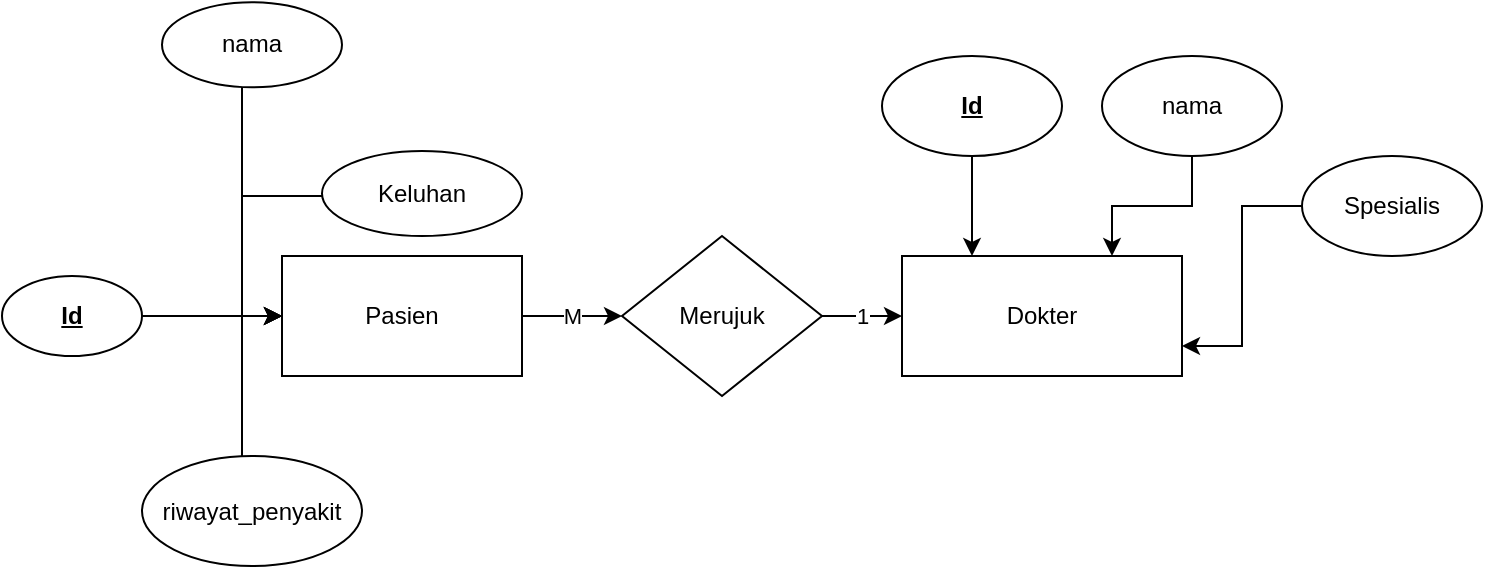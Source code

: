<mxfile version="21.3.0" type="github">
  <diagram name="Page-1" id="h9cwteNbJeslvdOwZr01">
    <mxGraphModel dx="1978" dy="524" grid="1" gridSize="10" guides="1" tooltips="1" connect="1" arrows="1" fold="1" page="1" pageScale="1" pageWidth="1100" pageHeight="850" math="0" shadow="0">
      <root>
        <mxCell id="0" />
        <mxCell id="1" parent="0" />
        <mxCell id="twaASzxL84qh_dyZkaeT-20" value="M" style="edgeStyle=orthogonalEdgeStyle;rounded=0;orthogonalLoop=1;jettySize=auto;html=1;entryX=0;entryY=0.5;entryDx=0;entryDy=0;" edge="1" parent="1" source="twaASzxL84qh_dyZkaeT-1" target="twaASzxL84qh_dyZkaeT-5">
          <mxGeometry relative="1" as="geometry">
            <mxPoint as="offset" />
          </mxGeometry>
        </mxCell>
        <mxCell id="twaASzxL84qh_dyZkaeT-1" value="Pasien" style="rounded=0;whiteSpace=wrap;html=1;" vertex="1" parent="1">
          <mxGeometry x="110" y="290" width="120" height="60" as="geometry" />
        </mxCell>
        <mxCell id="twaASzxL84qh_dyZkaeT-12" style="edgeStyle=orthogonalEdgeStyle;rounded=0;orthogonalLoop=1;jettySize=auto;html=1;entryX=0;entryY=0.5;entryDx=0;entryDy=0;" edge="1" parent="1" source="twaASzxL84qh_dyZkaeT-2" target="twaASzxL84qh_dyZkaeT-1">
          <mxGeometry relative="1" as="geometry">
            <Array as="points">
              <mxPoint x="80" y="320" />
              <mxPoint x="80" y="320" />
            </Array>
          </mxGeometry>
        </mxCell>
        <mxCell id="twaASzxL84qh_dyZkaeT-2" value="&lt;b&gt;&lt;u&gt;Id&lt;/u&gt;&lt;/b&gt;" style="ellipse;whiteSpace=wrap;html=1;" vertex="1" parent="1">
          <mxGeometry x="-30" y="300" width="70" height="40" as="geometry" />
        </mxCell>
        <mxCell id="twaASzxL84qh_dyZkaeT-11" style="edgeStyle=orthogonalEdgeStyle;rounded=0;orthogonalLoop=1;jettySize=auto;html=1;entryX=0;entryY=0.5;entryDx=0;entryDy=0;" edge="1" parent="1" source="twaASzxL84qh_dyZkaeT-3" target="twaASzxL84qh_dyZkaeT-1">
          <mxGeometry relative="1" as="geometry">
            <Array as="points">
              <mxPoint x="90" y="320" />
            </Array>
          </mxGeometry>
        </mxCell>
        <mxCell id="twaASzxL84qh_dyZkaeT-3" value="nama" style="ellipse;whiteSpace=wrap;html=1;" vertex="1" parent="1">
          <mxGeometry x="50" y="163.12" width="90" height="42.5" as="geometry" />
        </mxCell>
        <mxCell id="twaASzxL84qh_dyZkaeT-13" style="edgeStyle=orthogonalEdgeStyle;rounded=0;orthogonalLoop=1;jettySize=auto;html=1;entryX=0;entryY=0.5;entryDx=0;entryDy=0;" edge="1" parent="1" source="twaASzxL84qh_dyZkaeT-4" target="twaASzxL84qh_dyZkaeT-1">
          <mxGeometry relative="1" as="geometry">
            <Array as="points">
              <mxPoint x="90" y="320" />
            </Array>
          </mxGeometry>
        </mxCell>
        <mxCell id="twaASzxL84qh_dyZkaeT-4" value="riwayat_penyakit" style="ellipse;whiteSpace=wrap;html=1;" vertex="1" parent="1">
          <mxGeometry x="40" y="390" width="110" height="55" as="geometry" />
        </mxCell>
        <mxCell id="twaASzxL84qh_dyZkaeT-21" value="1" style="edgeStyle=orthogonalEdgeStyle;rounded=0;orthogonalLoop=1;jettySize=auto;html=1;entryX=0;entryY=0.5;entryDx=0;entryDy=0;" edge="1" parent="1" source="twaASzxL84qh_dyZkaeT-5" target="twaASzxL84qh_dyZkaeT-6">
          <mxGeometry relative="1" as="geometry" />
        </mxCell>
        <mxCell id="twaASzxL84qh_dyZkaeT-5" value="Merujuk" style="rhombus;whiteSpace=wrap;html=1;" vertex="1" parent="1">
          <mxGeometry x="280" y="280" width="100" height="80" as="geometry" />
        </mxCell>
        <mxCell id="twaASzxL84qh_dyZkaeT-6" value="Dokter" style="rounded=0;whiteSpace=wrap;html=1;" vertex="1" parent="1">
          <mxGeometry x="420" y="290" width="140" height="60" as="geometry" />
        </mxCell>
        <mxCell id="twaASzxL84qh_dyZkaeT-18" style="edgeStyle=orthogonalEdgeStyle;rounded=0;orthogonalLoop=1;jettySize=auto;html=1;entryX=0.75;entryY=0;entryDx=0;entryDy=0;" edge="1" parent="1" source="twaASzxL84qh_dyZkaeT-7" target="twaASzxL84qh_dyZkaeT-6">
          <mxGeometry relative="1" as="geometry" />
        </mxCell>
        <mxCell id="twaASzxL84qh_dyZkaeT-7" value="nama" style="ellipse;whiteSpace=wrap;html=1;" vertex="1" parent="1">
          <mxGeometry x="520" y="190" width="90" height="50" as="geometry" />
        </mxCell>
        <mxCell id="twaASzxL84qh_dyZkaeT-17" style="edgeStyle=orthogonalEdgeStyle;rounded=0;orthogonalLoop=1;jettySize=auto;html=1;entryX=0.25;entryY=0;entryDx=0;entryDy=0;" edge="1" parent="1" source="twaASzxL84qh_dyZkaeT-8" target="twaASzxL84qh_dyZkaeT-6">
          <mxGeometry relative="1" as="geometry" />
        </mxCell>
        <mxCell id="twaASzxL84qh_dyZkaeT-8" value="Id" style="ellipse;whiteSpace=wrap;html=1;fontStyle=5" vertex="1" parent="1">
          <mxGeometry x="410" y="190" width="90" height="50" as="geometry" />
        </mxCell>
        <mxCell id="twaASzxL84qh_dyZkaeT-19" style="edgeStyle=orthogonalEdgeStyle;rounded=0;orthogonalLoop=1;jettySize=auto;html=1;entryX=1;entryY=0.75;entryDx=0;entryDy=0;" edge="1" parent="1" source="twaASzxL84qh_dyZkaeT-9" target="twaASzxL84qh_dyZkaeT-6">
          <mxGeometry relative="1" as="geometry" />
        </mxCell>
        <mxCell id="twaASzxL84qh_dyZkaeT-9" value="Spesialis" style="ellipse;whiteSpace=wrap;html=1;" vertex="1" parent="1">
          <mxGeometry x="620" y="240" width="90" height="50" as="geometry" />
        </mxCell>
        <mxCell id="twaASzxL84qh_dyZkaeT-14" style="edgeStyle=orthogonalEdgeStyle;rounded=0;orthogonalLoop=1;jettySize=auto;html=1;entryX=0;entryY=0.5;entryDx=0;entryDy=0;" edge="1" parent="1" source="twaASzxL84qh_dyZkaeT-10" target="twaASzxL84qh_dyZkaeT-1">
          <mxGeometry relative="1" as="geometry">
            <Array as="points">
              <mxPoint x="170" y="260" />
              <mxPoint x="90" y="260" />
              <mxPoint x="90" y="320" />
            </Array>
          </mxGeometry>
        </mxCell>
        <mxCell id="twaASzxL84qh_dyZkaeT-10" value="Keluhan" style="ellipse;whiteSpace=wrap;html=1;" vertex="1" parent="1">
          <mxGeometry x="130" y="237.49" width="100" height="42.51" as="geometry" />
        </mxCell>
      </root>
    </mxGraphModel>
  </diagram>
</mxfile>
